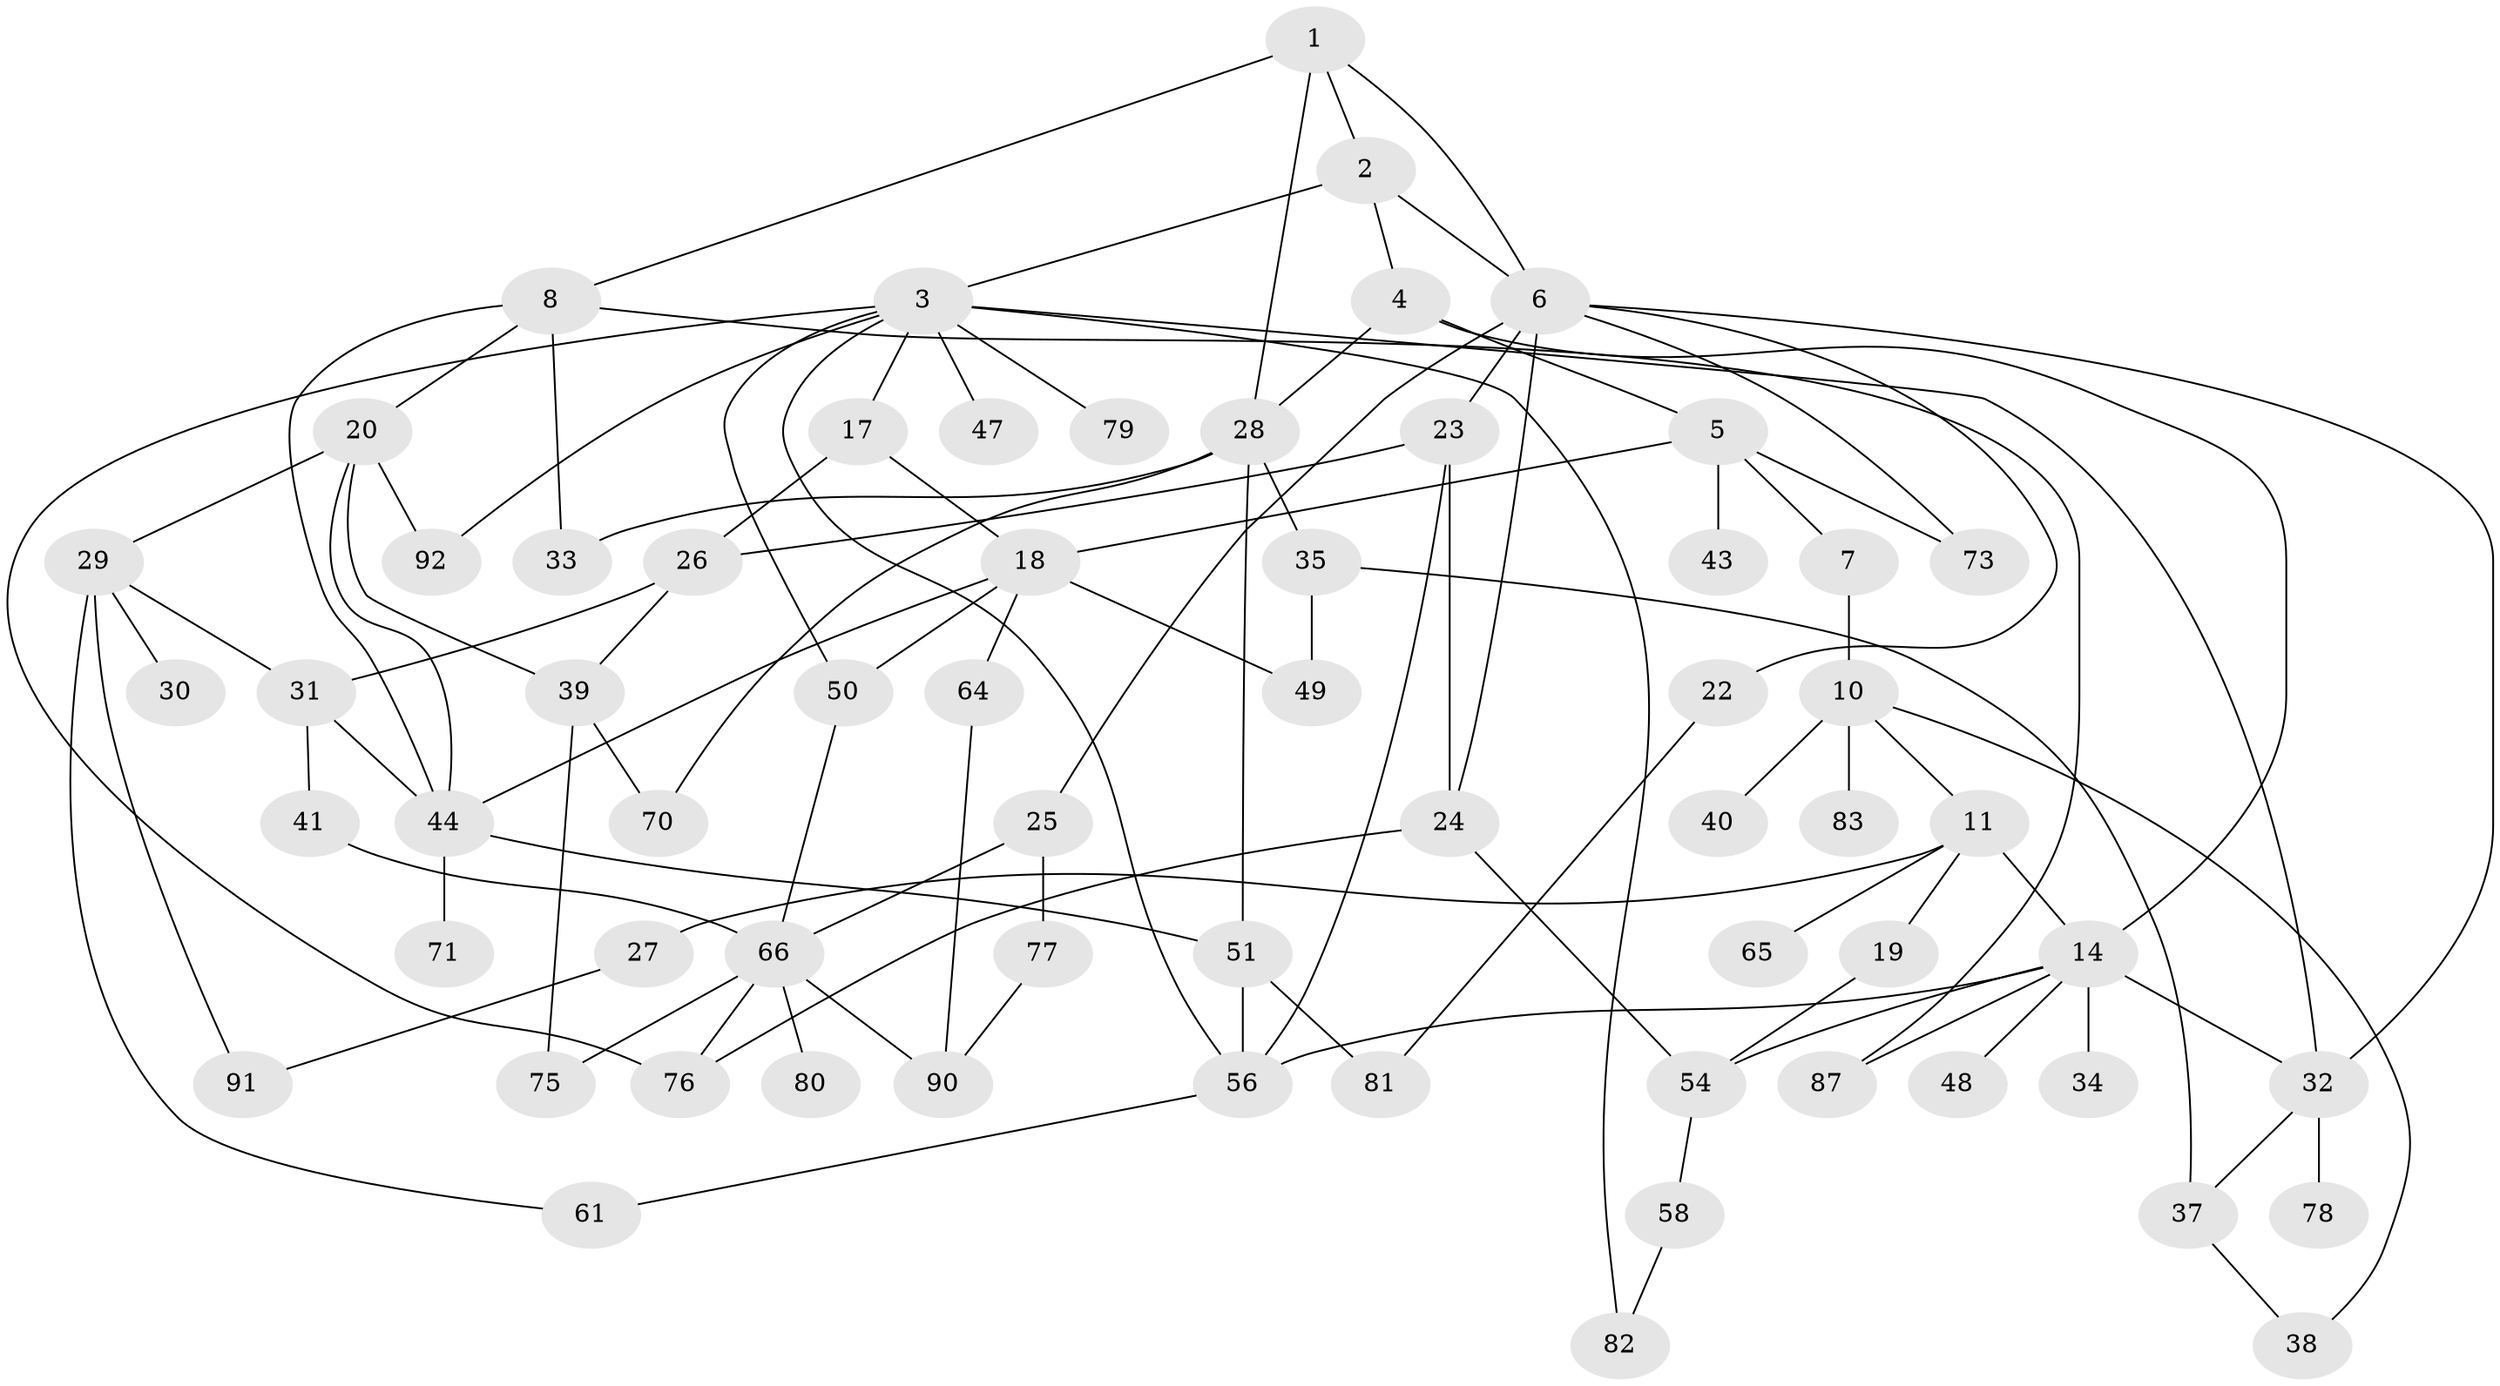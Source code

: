 // original degree distribution, {5: 0.09782608695652174, 4: 0.16304347826086957, 6: 0.05434782608695652, 2: 0.2826086956521739, 3: 0.21739130434782608, 1: 0.18478260869565216}
// Generated by graph-tools (version 1.1) at 2025/10/02/27/25 16:10:52]
// undirected, 64 vertices, 102 edges
graph export_dot {
graph [start="1"]
  node [color=gray90,style=filled];
  1 [super="+68"];
  2;
  3 [super="+16"];
  4 [super="+13"];
  5 [super="+21"];
  6 [super="+9"];
  7;
  8 [super="+15"];
  10 [super="+57"];
  11 [super="+12"];
  14 [super="+36"];
  17 [super="+85"];
  18 [super="+59"];
  19;
  20 [super="+46"];
  22;
  23;
  24;
  25;
  26 [super="+53"];
  27 [super="+86"];
  28 [super="+45"];
  29;
  30;
  31 [super="+63"];
  32;
  33 [super="+55"];
  34;
  35 [super="+42"];
  37;
  38;
  39 [super="+67"];
  40;
  41;
  43;
  44 [super="+62"];
  47;
  48;
  49 [super="+74"];
  50;
  51 [super="+52"];
  54 [super="+84"];
  56 [super="+60"];
  58;
  61 [super="+72"];
  64;
  65;
  66 [super="+69"];
  70 [super="+88"];
  71;
  73;
  75;
  76;
  77;
  78;
  79;
  80;
  81;
  82 [super="+89"];
  83;
  87;
  90;
  91;
  92;
  1 -- 2;
  1 -- 6;
  1 -- 8;
  1 -- 28;
  2 -- 3;
  2 -- 4;
  2 -- 6;
  3 -- 17;
  3 -- 82;
  3 -- 32;
  3 -- 50;
  3 -- 92;
  3 -- 76;
  3 -- 47;
  3 -- 79;
  3 -- 56;
  4 -- 5;
  4 -- 28;
  4 -- 14;
  5 -- 7;
  5 -- 18;
  5 -- 73;
  5 -- 43;
  6 -- 22;
  6 -- 24;
  6 -- 32;
  6 -- 73;
  6 -- 25;
  6 -- 23;
  7 -- 10;
  8 -- 33;
  8 -- 44;
  8 -- 20;
  8 -- 87;
  10 -- 11;
  10 -- 40;
  10 -- 83;
  10 -- 38;
  11 -- 27;
  11 -- 19;
  11 -- 65;
  11 -- 14;
  14 -- 34;
  14 -- 56;
  14 -- 32;
  14 -- 48;
  14 -- 54 [weight=2];
  14 -- 87;
  17 -- 26;
  17 -- 18;
  18 -- 64;
  18 -- 50 [weight=2];
  18 -- 49;
  18 -- 44;
  19 -- 54;
  20 -- 29;
  20 -- 39;
  20 -- 44;
  20 -- 92;
  22 -- 81;
  23 -- 24;
  23 -- 56;
  23 -- 26;
  24 -- 76;
  24 -- 54;
  25 -- 77;
  25 -- 66;
  26 -- 31;
  26 -- 39;
  27 -- 91;
  28 -- 35;
  28 -- 33;
  28 -- 51;
  28 -- 70;
  29 -- 30;
  29 -- 61;
  29 -- 91;
  29 -- 31;
  31 -- 41;
  31 -- 44;
  32 -- 37;
  32 -- 78;
  35 -- 49;
  35 -- 37;
  37 -- 38;
  39 -- 70;
  39 -- 75;
  41 -- 66;
  44 -- 71;
  44 -- 51;
  50 -- 66;
  51 -- 56;
  51 -- 81;
  54 -- 58;
  56 -- 61;
  58 -- 82;
  64 -- 90;
  66 -- 75;
  66 -- 76;
  66 -- 80;
  66 -- 90;
  77 -- 90;
}
